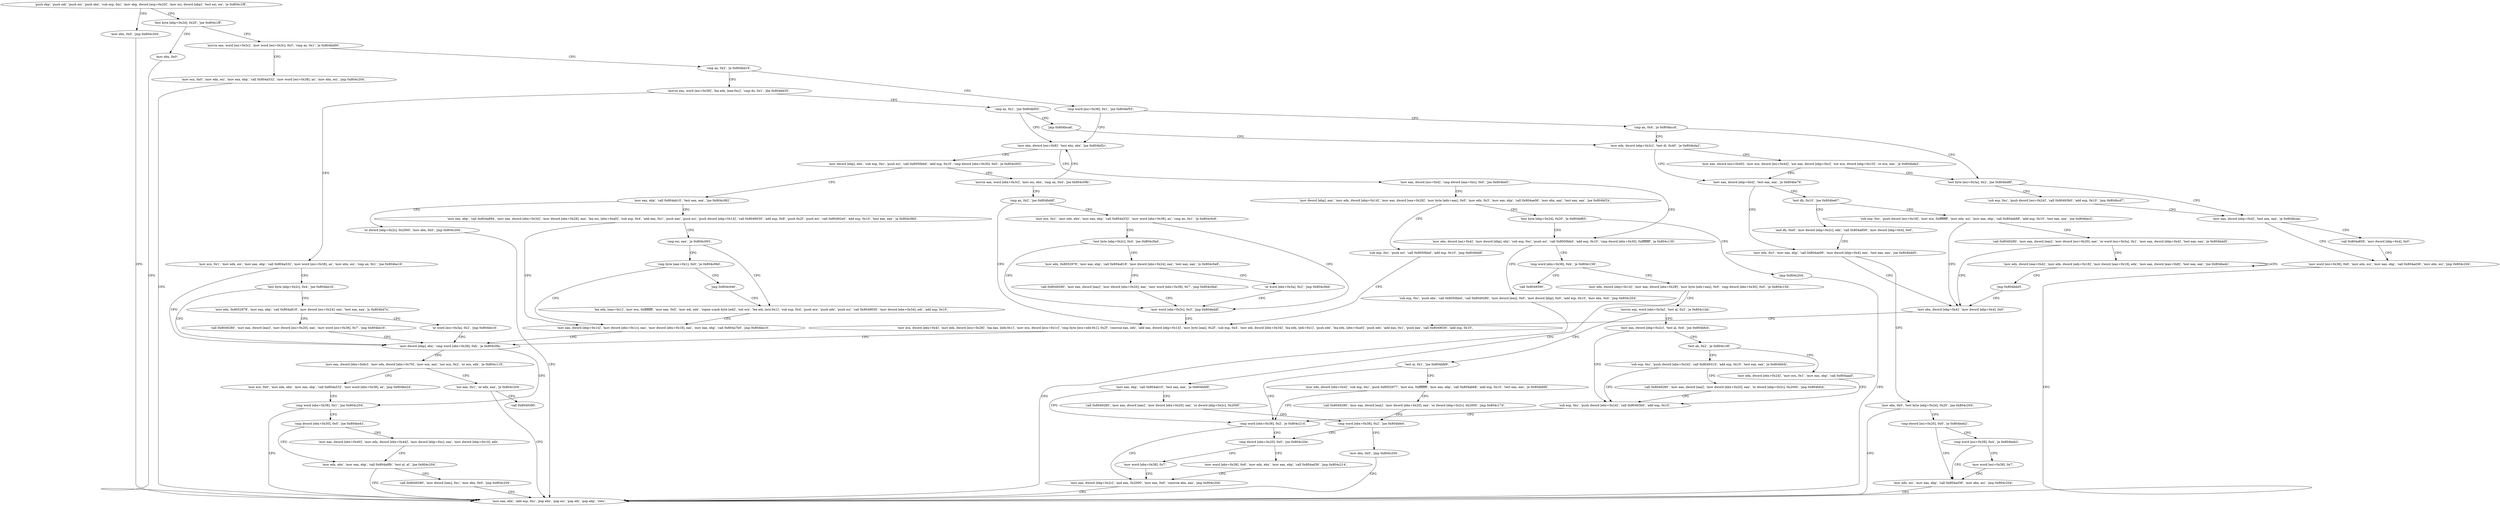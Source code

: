 digraph "func" {
"134528102" [label = "'push ebp', 'push edi', 'push esi', 'push ebx', 'sub esp, 0xc', 'mov ebp, dword [esp+0x20]', 'mov esi, dword [ebp]', 'test esi, esi', 'je 0x804c1f8', " ]
"134529528" [label = "'mov ebx, 0x0', 'jmp 0x804c204', " ]
"134528124" [label = "'test byte [ebp+0x2d], 0x20', 'jne 0x804c1ff', " ]
"134529540" [label = "'mov eax, ebx', 'add esp, 0xc', 'pop ebx', 'pop esi', 'pop edi', 'pop ebp', 'retn', " ]
"134529535" [label = "'mov ebx, 0x0', " ]
"134528134" [label = "'movzx eax, word [esi+0x3c]', 'mov word [esi+0x3c], 0x3', 'cmp ax, 0x1', 'je 0x804bd00', " ]
"134528256" [label = "'mov ecx, 0x0', 'mov edx, esi', 'mov eax, ebp', 'call 0x804a532', 'mov word [esi+0x38], ax', 'mov ebx, esi', 'jmp 0x804c204', " ]
"134528150" [label = "'cmp ax, 0x2', 'je 0x804bd19', " ]
"134528281" [label = "'movzx eax, word [esi+0x38]', 'lea edx, [eax-0xc]', 'cmp dx, 0x1', 'jbe 0x804bd35', " ]
"134528156" [label = "'cmp word [esi+0x38], 0x1', 'jne 0x804bf55', " ]
"134528309" [label = "'mov ecx, 0x1', 'mov edx, esi', 'mov eax, ebp', 'call 0x804a532', 'mov word [esi+0x38], ax', 'mov ebx, esi', 'cmp ax, 0x1', 'jne 0x804be16', " ]
"134528294" [label = "'cmp ax, 0x1', 'jne 0x804bf55', " ]
"134528853" [label = "'mov ebx, dword [esi+0x8]', 'test ebx, ebx', 'jne 0x804bf2c', " ]
"134528167" [label = "'cmp ax, 0x4', 'je 0x804bccd', " ]
"134528534" [label = "'mov dword [ebp], ebx', 'cmp word [ebx+0x38], 0xb', 'je 0x804c0fa', " ]
"134528339" [label = "'test byte [ebp+0x2c], 0x4', 'jne 0x804be16', " ]
"134528304" [label = "'jmp 0x804bcad', " ]
"134528812" [label = "'mov dword [ebp], ebx', 'sub esp, 0xc', 'push esi', 'call 0x8050bbd', 'add esp, 0x10', 'cmp dword [ebx+0x30], 0x0', 'je 0x804c002', " ]
"134528860" [label = "'mov eax, dword [esi+0x4]', 'cmp dword [eax+0xc], 0x0', 'jne 0x804bef1', " ]
"134528205" [label = "'test byte [esi+0x3a], 0x2', 'jne 0x804bd8f', " ]
"134528173" [label = "'mov edx, dword [ebp+0x2c]', 'test dl, 0x40', 'je 0x804bda2', " ]
"134529274" [label = "'mov eax, dword [ebx+0x6c]', 'mov edx, dword [ebx+0x70]', 'mov ecx, eax', 'xor ecx, 0x2', 'or ecx, edx', 'je 0x804c119', " ]
"134528548" [label = "'cmp word [ebx+0x38], 0x1', 'jne 0x804c204', " ]
"134528349" [label = "'mov edx, 0x8052978', 'mov eax, ebp', 'call 0x804a818', 'mov dword [esi+0x24], eax', 'test eax, eax', 'js 0x804bd7a', " ]
"134529026" [label = "'mov eax, ebp', 'call 0x804ab10', 'test eax, eax', 'jne 0x804c082', " ]
"134528837" [label = "'movzx eax, word [ebx+0x3c]', 'mov esi, ebx', 'cmp ax, 0x4', 'jne 0x804c09b', " ]
"134528753" [label = "'mov dword [ebp], eax', 'mov edx, dword [ebp+0x14]', 'mov eax, dword [eax+0x28]', 'mov byte [edx+eax], 0x0', 'mov edx, 0x3', 'mov eax, ebp', 'call 0x804ae06', 'mov ebx, eax', 'test eax, eax', 'jne 0x804bf1b', " ]
"134528869" [label = "'mov ebx, dword [esi+0x4]', 'mov dword [ebp], ebx', 'sub esp, 0xc', 'push esi', 'call 0x8050bbd', 'add esp, 0x10', 'cmp dword [ebx+0x30], 0xffffffff', 'je 0x804c130', " ]
"134528399" [label = "'sub esp, 0xc', 'push dword [esi+0x24]', 'call 0x80493b0', 'add esp, 0x10', 'jmp 0x804bcd7', " ]
"134528215" [label = "'mov eax, dword [ebp+0x4]', 'test eax, eax', 'je 0x804bcea', " ]
"134528418" [label = "'mov eax, dword [ebp+0x4]', 'test eax, eax', 'je 0x804be79', " ]
"134528185" [label = "'mov eax, dword [esi+0x40]', 'mov ecx, dword [esi+0x44]', 'xor eax, dword [ebp+0xc]', 'xor ecx, dword [ebp+0x10]', 'or ecx, eax', 'je 0x804bda2', " ]
"134529305" [label = "'mov ecx, 0x0', 'mov edx, ebx', 'mov eax, ebp', 'call 0x804a532', 'mov word [ebx+0x38], ax', 'jmp 0x804be24', " ]
"134529289" [label = "'xor eax, 0x1', 'or edx, eax', 'je 0x804c204', " ]
"134528559" [label = "'cmp dword [ebx+0x30], 0x0', 'jne 0x804be41', " ]
"134528378" [label = "'call 0x8049280', 'mov eax, dword [eax]', 'mov dword [esi+0x20], eax', 'mov word [esi+0x38], 0x7', 'jmp 0x804be16', " ]
"134528368" [label = "'or word [esi+0x3a], 0x2', 'jmp 0x804be16', " ]
"134529154" [label = "'or dword [ebp+0x2c], 0x2000', 'mov ebx, 0x0', 'jmp 0x804c204', " ]
"134529037" [label = "'mov eax, ebp', 'call 0x804a894', 'mov eax, dword [ebx+0x34]', 'mov dword [ebx+0x28], eax', 'lea esi, [ebx+0xa0]', 'sub esp, 0x4', 'add eax, 0x1', 'push eax', 'push esi', 'push dword [ebp+0x14]', 'call 0x8049030', 'add esp, 0x8', 'push 0x2f', 'push esi', 'call 0x80492e0', 'add esp, 0x10', 'test eax, eax', 'je 0x804c06d', " ]
"134529179" [label = "'cmp ax, 0x2', 'jne 0x804bddf', " ]
"134528795" [label = "'sub esp, 0xc', 'push esi', 'call 0x8050bbd', 'add esp, 0x10', 'jmp 0x804bddf', " ]
"134528784" [label = "'test byte [ebp+0x2d], 0x20', 'je 0x804bf65', " ]
"134529328" [label = "'sub esp, 0xc', 'push ebx', 'call 0x8050bbd', 'call 0x8049280', 'mov dword [eax], 0x0', 'mov dword [ebp], 0x0', 'add esp, 0x10', 'mov ebx, 0x0', 'jmp 0x804c204', " ]
"134528897" [label = "'cmp word [ebx+0x38], 0xb', 'je 0x804c158', " ]
"134528234" [label = "'mov word [esi+0x38], 0x6', 'mov edx, esi', 'mov eax, ebp', 'call 0x804ad36', 'mov ebx, esi', 'jmp 0x804c204', " ]
"134528222" [label = "'call 0x804a859', 'mov dword [ebp+0x4], 0x0', " ]
"134528633" [label = "'mov edx, 0x3', 'mov eax, ebp', 'call 0x804ae06', 'mov dword [ebp+0x4], eax', 'test eax, eax', 'jne 0x804bdd5', " ]
"134528429" [label = "'test dh, 0x10', 'jne 0x804be67', " ]
"134529300" [label = "'call 0x8049390', " ]
"134528577" [label = "'mov edx, ebx', 'mov eax, ebp', 'call 0x804a9fb', 'test al, al', 'jne 0x804c204', " ]
"134528565" [label = "'mov eax, dword [ebx+0x40]', 'mov edx, dword [ebx+0x44]', 'mov dword [ebp+0xc], eax', 'mov dword [ebp+0x10], edx', " ]
"134529133" [label = "'mov eax, dword [ebp+0x14]', 'mov dword [ebx+0x1c], eax', 'mov dword [ebx+0x18], eax', 'mov eax, ebp', 'call 0x804a7b0', 'jmp 0x804be16', " ]
"134529090" [label = "'cmp esi, eax', 'je 0x804c093', " ]
"134528479" [label = "'mov ecx, dword [ebx+0x4]', 'mov edx, dword [ecx+0x28]', 'lea eax, [edx-0x1]', 'mov ecx, dword [ecx+0x1c]', 'cmp byte [ecx+edx-0x1], 0x2f', 'cmovne eax, edx', 'add eax, dword [ebp+0x14]', 'mov byte [eax], 0x2f', 'sub esp, 0x4', 'mov edi, dword [ebx+0x34]', 'lea edx, [edi+0x1]', 'push edx', 'lea edx, [ebx+0xa0]', 'push edx', 'add eax, 0x1', 'push eax', 'call 0x8049030', 'add esp, 0x10', " ]
"134529189" [label = "'mov ecx, 0x1', 'mov edx, ebx', 'mov eax, ebp', 'call 0x804a532', 'mov word [ebx+0x38], ax', 'cmp ax, 0x1', 'je 0x804c0c8', " ]
"134528790" [label = "'jmp 0x804c204', " ]
"134529368" [label = "'call 0x8049390', " ]
"134528908" [label = "'mov edx, dword [ebp+0x14]', 'mov eax, dword [ebx+0x28]', 'mov byte [edx+eax], 0x0', 'cmp dword [ebx+0x30], 0x0', 'je 0x804c15d', " ]
"134528469" [label = "'mov ebx, dword [ebp+0x4]', 'mov dword [ebp+0x4], 0x0', " ]
"134528656" [label = "'mov ebx, 0x0', 'test byte [ebp+0x2d], 0x20', 'jne 0x804c204', " ]
"134528615" [label = "'and dh, 0xef', 'mov dword [ebp+0x2c], edx', 'call 0x804a859', 'mov dword [ebp+0x4], 0x0', " ]
"134528438" [label = "'sub esp, 0xc', 'push dword [esi+0x18]', 'mov ecx, 0xffffffff', 'mov edx, esi', 'mov eax, ebp', 'call 0x804ab68', 'add esp, 0x10', 'test eax, eax', 'jne 0x804bec2', " ]
"134528594" [label = "'call 0x8049280', 'mov dword [eax], 0xc', 'mov ebx, 0x0', 'jmp 0x804c204', " ]
"134529171" [label = "'cmp byte [eax+0x1], 0x0', 'je 0x804c06d', " ]
"134529094" [label = "'lea edx, [eax+0x1]', 'mov ecx, 0xffffffff', 'mov eax, 0x0', 'mov edi, edx', 'repne scasb byte [edi]', 'not ecx', 'lea edi, [ecx-0x1]', 'sub esp, 0x4', 'push ecx', 'push edx', 'push esi', 'call 0x8049030', 'mov dword [ebx+0x34], edi', 'add esp, 0x10', " ]
"134529224" [label = "'test byte [ebp+0x2c], 0x4', 'jne 0x804c0bd', " ]
"134529213" [label = "'mov word [ebx+0x3c], 0x3', 'jmp 0x804bddf', " ]
"134529373" [label = "'mov eax, ebp', 'call 0x804ab10', 'test eax, eax', 'je 0x804bfd9', " ]
"134528928" [label = "'movzx eax, word [ebx+0x3a]', 'test al, 0x2', 'je 0x804c1bb', " ]
"134528671" [label = "'cmp dword [esi+0x20], 0x0', 'je 0x804beb2', " ]
"134528706" [label = "'call 0x8049280', 'mov eax, dword [eax]', 'mov dword [esi+0x20], eax', 'or word [esi+0x3a], 0x1', 'mov eax, dword [ebp+0x4]', 'test eax, eax', 'je 0x804bdd5', " ]
"134529177" [label = "'jmp 0x804c046', " ]
"134529230" [label = "'mov edx, 0x8052978', 'mov eax, ebp', 'call 0x804a818', 'mov dword [ebx+0x24], eax', 'test eax, eax', 'js 0x804c0e8', " ]
"134528985" [label = "'cmp word [ebx+0x38], 0x2', 'je 0x804c214', " ]
"134529388" [label = "'call 0x8049280', 'mov eax, dword [eax]', 'mov dword [ebx+0x20], eax', 'or dword [ebp+0x2c], 0x2000', " ]
"134529467" [label = "'test al, 0x1', 'jne 0x804bfd9', " ]
"134528940" [label = "'mov eax, dword [ebp+0x2c]', 'test al, 0x4', 'jne 0x804bfcb', " ]
"134528690" [label = "'mov edx, esi', 'mov eax, ebp', 'call 0x804ad36', 'mov ebx, esi', 'jmp 0x804c204', " ]
"134528677" [label = "'cmp word [esi+0x38], 0x4', 'je 0x804beb2', " ]
"134528732" [label = "'mov edx, dword [eax+0x4]', 'mov edx, dword [edx+0x18]', 'mov dword [eax+0x18], edx', 'mov eax, dword [eax+0x8]', 'test eax, eax', 'jne 0x804bedc', " ]
"134529256" [label = "'call 0x8049280', 'mov eax, dword [eax]', 'mov dword [ebx+0x20], eax', 'mov word [ebx+0x38], 0x7', 'jmp 0x804c0bd', " ]
"134529249" [label = "'or word [ebx+0x3a], 0x2', 'jmp 0x804c0bd', " ]
"134529556" [label = "'mov eax, dword [ebp+0x2c]', 'and eax, 0x2000', 'mov eax, 0x0', 'cmovne ebx, eax', 'jmp 0x804c204', " ]
"134528996" [label = "'cmp dword [ebx+0x20], 0x0', 'jne 0x804c20e', " ]
"134529405" [label = "'cmp word [ebx+0x38], 0x2', 'jne 0x804bfe4', " ]
"134529475" [label = "'mov edx, dword [ebx+0x4]', 'sub esp, 0xc', 'push 0x8052977', 'mov ecx, 0xffffffff', 'mov eax, ebp', 'call 0x804ab68', 'add esp, 0x10', 'test eax, eax', 'je 0x804bfd9', " ]
"134528971" [label = "'sub esp, 0xc', 'push dword [ebx+0x24]', 'call 0x80493b0', 'add esp, 0x10', " ]
"134528947" [label = "'test ah, 0x2', 'je 0x804c18f', " ]
"134528684" [label = "'mov word [esi+0x38], 0x7', " ]
"134528748" [label = "'jmp 0x804bdd5', " ]
"134529550" [label = "'mov word [ebx+0x38], 0x7', " ]
"134529006" [label = "'mov word [ebx+0x38], 0x6', 'mov edx, ebx', 'mov eax, ebp', 'call 0x804ad36', 'jmp 0x804c214', " ]
"134529416" [label = "'mov ebx, 0x0', 'jmp 0x804c204', " ]
"134529509" [label = "'call 0x8049280', 'mov eax, dword [eax]', 'mov dword [ebx+0x20], eax', 'or dword [ebp+0x2c], 0x2000', 'jmp 0x804c17d', " ]
"134529423" [label = "'sub esp, 0xc', 'push dword [ebx+0x24]', 'call 0x8049310', 'add esp, 0x10', 'test eax, eax', 'je 0x804bfcb', " ]
"134528956" [label = "'mov edx, dword [ebx+0x24]', 'mov ecx, 0x1', 'mov eax, ebp', 'call 0x804aaaf', " ]
"134529445" [label = "'call 0x8049280', 'mov eax, dword [eax]', 'mov dword [ebx+0x20], eax', 'or dword [ebp+0x2c], 0x2000', 'jmp 0x804bfcb', " ]
"134528102" -> "134529528" [ label = "CFG" ]
"134528102" -> "134528124" [ label = "CFG" ]
"134529528" -> "134529540" [ label = "CFG" ]
"134528124" -> "134529535" [ label = "CFG" ]
"134528124" -> "134528134" [ label = "CFG" ]
"134529535" -> "134529540" [ label = "CFG" ]
"134528134" -> "134528256" [ label = "CFG" ]
"134528134" -> "134528150" [ label = "CFG" ]
"134528256" -> "134529540" [ label = "CFG" ]
"134528150" -> "134528281" [ label = "CFG" ]
"134528150" -> "134528156" [ label = "CFG" ]
"134528281" -> "134528309" [ label = "CFG" ]
"134528281" -> "134528294" [ label = "CFG" ]
"134528156" -> "134528853" [ label = "CFG" ]
"134528156" -> "134528167" [ label = "CFG" ]
"134528309" -> "134528534" [ label = "CFG" ]
"134528309" -> "134528339" [ label = "CFG" ]
"134528294" -> "134528853" [ label = "CFG" ]
"134528294" -> "134528304" [ label = "CFG" ]
"134528853" -> "134528812" [ label = "CFG" ]
"134528853" -> "134528860" [ label = "CFG" ]
"134528167" -> "134528205" [ label = "CFG" ]
"134528167" -> "134528173" [ label = "CFG" ]
"134528534" -> "134529274" [ label = "CFG" ]
"134528534" -> "134528548" [ label = "CFG" ]
"134528339" -> "134528534" [ label = "CFG" ]
"134528339" -> "134528349" [ label = "CFG" ]
"134528304" -> "134528173" [ label = "CFG" ]
"134528812" -> "134529026" [ label = "CFG" ]
"134528812" -> "134528837" [ label = "CFG" ]
"134528860" -> "134528753" [ label = "CFG" ]
"134528860" -> "134528869" [ label = "CFG" ]
"134528205" -> "134528399" [ label = "CFG" ]
"134528205" -> "134528215" [ label = "CFG" ]
"134528173" -> "134528418" [ label = "CFG" ]
"134528173" -> "134528185" [ label = "CFG" ]
"134529274" -> "134529305" [ label = "CFG" ]
"134529274" -> "134529289" [ label = "CFG" ]
"134528548" -> "134529540" [ label = "CFG" ]
"134528548" -> "134528559" [ label = "CFG" ]
"134528349" -> "134528378" [ label = "CFG" ]
"134528349" -> "134528368" [ label = "CFG" ]
"134529026" -> "134529154" [ label = "CFG" ]
"134529026" -> "134529037" [ label = "CFG" ]
"134528837" -> "134529179" [ label = "CFG" ]
"134528837" -> "134528853" [ label = "CFG" ]
"134528753" -> "134528795" [ label = "CFG" ]
"134528753" -> "134528784" [ label = "CFG" ]
"134528869" -> "134529328" [ label = "CFG" ]
"134528869" -> "134528897" [ label = "CFG" ]
"134528399" -> "134528215" [ label = "CFG" ]
"134528215" -> "134528234" [ label = "CFG" ]
"134528215" -> "134528222" [ label = "CFG" ]
"134528418" -> "134528633" [ label = "CFG" ]
"134528418" -> "134528429" [ label = "CFG" ]
"134528185" -> "134528418" [ label = "CFG" ]
"134528185" -> "134528205" [ label = "CFG" ]
"134529305" -> "134528548" [ label = "CFG" ]
"134529289" -> "134529540" [ label = "CFG" ]
"134529289" -> "134529300" [ label = "CFG" ]
"134528559" -> "134528577" [ label = "CFG" ]
"134528559" -> "134528565" [ label = "CFG" ]
"134528378" -> "134528534" [ label = "CFG" ]
"134528368" -> "134528534" [ label = "CFG" ]
"134529154" -> "134529540" [ label = "CFG" ]
"134529037" -> "134529133" [ label = "CFG" ]
"134529037" -> "134529090" [ label = "CFG" ]
"134529179" -> "134528479" [ label = "CFG" ]
"134529179" -> "134529189" [ label = "CFG" ]
"134528795" -> "134528479" [ label = "CFG" ]
"134528784" -> "134528869" [ label = "CFG" ]
"134528784" -> "134528790" [ label = "CFG" ]
"134529328" -> "134529540" [ label = "CFG" ]
"134528897" -> "134529368" [ label = "CFG" ]
"134528897" -> "134528908" [ label = "CFG" ]
"134528234" -> "134529540" [ label = "CFG" ]
"134528222" -> "134528234" [ label = "CFG" ]
"134528633" -> "134528469" [ label = "CFG" ]
"134528633" -> "134528656" [ label = "CFG" ]
"134528429" -> "134528615" [ label = "CFG" ]
"134528429" -> "134528438" [ label = "CFG" ]
"134528577" -> "134529540" [ label = "CFG" ]
"134528577" -> "134528594" [ label = "CFG" ]
"134528565" -> "134528577" [ label = "CFG" ]
"134529133" -> "134528534" [ label = "CFG" ]
"134529090" -> "134529171" [ label = "CFG" ]
"134529090" -> "134529094" [ label = "CFG" ]
"134528479" -> "134528534" [ label = "CFG" ]
"134529189" -> "134529224" [ label = "CFG" ]
"134529189" -> "134529213" [ label = "CFG" ]
"134528790" -> "134529540" [ label = "CFG" ]
"134528908" -> "134529373" [ label = "CFG" ]
"134528908" -> "134528928" [ label = "CFG" ]
"134528469" -> "134528479" [ label = "CFG" ]
"134528656" -> "134529540" [ label = "CFG" ]
"134528656" -> "134528671" [ label = "CFG" ]
"134528615" -> "134528633" [ label = "CFG" ]
"134528438" -> "134528706" [ label = "CFG" ]
"134528438" -> "134528469" [ label = "CFG" ]
"134528594" -> "134529540" [ label = "CFG" ]
"134529171" -> "134529133" [ label = "CFG" ]
"134529171" -> "134529177" [ label = "CFG" ]
"134529094" -> "134529133" [ label = "CFG" ]
"134529224" -> "134529213" [ label = "CFG" ]
"134529224" -> "134529230" [ label = "CFG" ]
"134529213" -> "134528479" [ label = "CFG" ]
"134529373" -> "134528985" [ label = "CFG" ]
"134529373" -> "134529388" [ label = "CFG" ]
"134528928" -> "134529467" [ label = "CFG" ]
"134528928" -> "134528940" [ label = "CFG" ]
"134528671" -> "134528690" [ label = "CFG" ]
"134528671" -> "134528677" [ label = "CFG" ]
"134528706" -> "134528469" [ label = "CFG" ]
"134528706" -> "134528732" [ label = "CFG" ]
"134529177" -> "134529094" [ label = "CFG" ]
"134529230" -> "134529256" [ label = "CFG" ]
"134529230" -> "134529249" [ label = "CFG" ]
"134528985" -> "134529556" [ label = "CFG" ]
"134528985" -> "134528996" [ label = "CFG" ]
"134529388" -> "134529405" [ label = "CFG" ]
"134529467" -> "134528985" [ label = "CFG" ]
"134529467" -> "134529475" [ label = "CFG" ]
"134528940" -> "134528971" [ label = "CFG" ]
"134528940" -> "134528947" [ label = "CFG" ]
"134528690" -> "134529540" [ label = "CFG" ]
"134528677" -> "134528690" [ label = "CFG" ]
"134528677" -> "134528684" [ label = "CFG" ]
"134528732" -> "134528732" [ label = "CFG" ]
"134528732" -> "134528748" [ label = "CFG" ]
"134529256" -> "134529213" [ label = "CFG" ]
"134529249" -> "134529213" [ label = "CFG" ]
"134529556" -> "134529540" [ label = "CFG" ]
"134528996" -> "134529550" [ label = "CFG" ]
"134528996" -> "134529006" [ label = "CFG" ]
"134529405" -> "134528996" [ label = "CFG" ]
"134529405" -> "134529416" [ label = "CFG" ]
"134529475" -> "134528985" [ label = "CFG" ]
"134529475" -> "134529509" [ label = "CFG" ]
"134528971" -> "134528985" [ label = "CFG" ]
"134528947" -> "134529423" [ label = "CFG" ]
"134528947" -> "134528956" [ label = "CFG" ]
"134528684" -> "134528690" [ label = "CFG" ]
"134528748" -> "134528469" [ label = "CFG" ]
"134529550" -> "134529556" [ label = "CFG" ]
"134529006" -> "134529556" [ label = "CFG" ]
"134529416" -> "134529540" [ label = "CFG" ]
"134529509" -> "134529405" [ label = "CFG" ]
"134529423" -> "134528971" [ label = "CFG" ]
"134529423" -> "134529445" [ label = "CFG" ]
"134528956" -> "134528971" [ label = "CFG" ]
"134529445" -> "134528971" [ label = "CFG" ]
}
